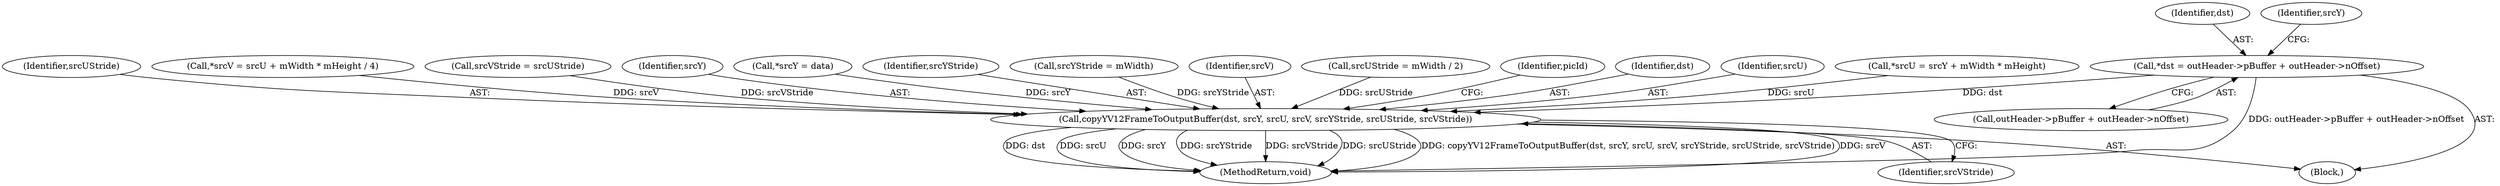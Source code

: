 digraph "0_Android_d2f47191538837e796e2b10c1ff7e1ee35f6e0ab_1@integer" {
"1000153" [label="(Call,*dst = outHeader->pBuffer + outHeader->nOffset)"];
"1000198" [label="(Call,copyYV12FrameToOutputBuffer(dst, srcY, srcU, srcV, srcYStride, srcUStride, srcVStride))"];
"1000175" [label="(Call,*srcV = srcU + mWidth * mHeight / 4)"];
"1000154" [label="(Identifier,dst)"];
"1000195" [label="(Call,srcVStride = srcUStride)"];
"1000200" [label="(Identifier,srcY)"];
"1000153" [label="(Call,*dst = outHeader->pBuffer + outHeader->nOffset)"];
"1000103" [label="(Block,)"];
"1000163" [label="(Call,*srcY = data)"];
"1000155" [label="(Call,outHeader->pBuffer + outHeader->nOffset)"];
"1000203" [label="(Identifier,srcYStride)"];
"1000164" [label="(Identifier,srcY)"];
"1000185" [label="(Call,srcYStride = mWidth)"];
"1000198" [label="(Call,copyYV12FrameToOutputBuffer(dst, srcY, srcU, srcV, srcYStride, srcUStride, srcVStride))"];
"1000202" [label="(Identifier,srcV)"];
"1000189" [label="(Call,srcUStride = mWidth / 2)"];
"1000207" [label="(Identifier,picId)"];
"1000199" [label="(Identifier,dst)"];
"1000201" [label="(Identifier,srcU)"];
"1000167" [label="(Call,*srcU = srcY + mWidth * mHeight)"];
"1000204" [label="(Identifier,srcUStride)"];
"1000217" [label="(MethodReturn,void)"];
"1000205" [label="(Identifier,srcVStride)"];
"1000153" -> "1000103"  [label="AST: "];
"1000153" -> "1000155"  [label="CFG: "];
"1000154" -> "1000153"  [label="AST: "];
"1000155" -> "1000153"  [label="AST: "];
"1000164" -> "1000153"  [label="CFG: "];
"1000153" -> "1000217"  [label="DDG: outHeader->pBuffer + outHeader->nOffset"];
"1000153" -> "1000198"  [label="DDG: dst"];
"1000198" -> "1000103"  [label="AST: "];
"1000198" -> "1000205"  [label="CFG: "];
"1000199" -> "1000198"  [label="AST: "];
"1000200" -> "1000198"  [label="AST: "];
"1000201" -> "1000198"  [label="AST: "];
"1000202" -> "1000198"  [label="AST: "];
"1000203" -> "1000198"  [label="AST: "];
"1000204" -> "1000198"  [label="AST: "];
"1000205" -> "1000198"  [label="AST: "];
"1000207" -> "1000198"  [label="CFG: "];
"1000198" -> "1000217"  [label="DDG: dst"];
"1000198" -> "1000217"  [label="DDG: srcU"];
"1000198" -> "1000217"  [label="DDG: srcY"];
"1000198" -> "1000217"  [label="DDG: srcYStride"];
"1000198" -> "1000217"  [label="DDG: srcVStride"];
"1000198" -> "1000217"  [label="DDG: srcUStride"];
"1000198" -> "1000217"  [label="DDG: copyYV12FrameToOutputBuffer(dst, srcY, srcU, srcV, srcYStride, srcUStride, srcVStride)"];
"1000198" -> "1000217"  [label="DDG: srcV"];
"1000163" -> "1000198"  [label="DDG: srcY"];
"1000167" -> "1000198"  [label="DDG: srcU"];
"1000175" -> "1000198"  [label="DDG: srcV"];
"1000185" -> "1000198"  [label="DDG: srcYStride"];
"1000189" -> "1000198"  [label="DDG: srcUStride"];
"1000195" -> "1000198"  [label="DDG: srcVStride"];
}
